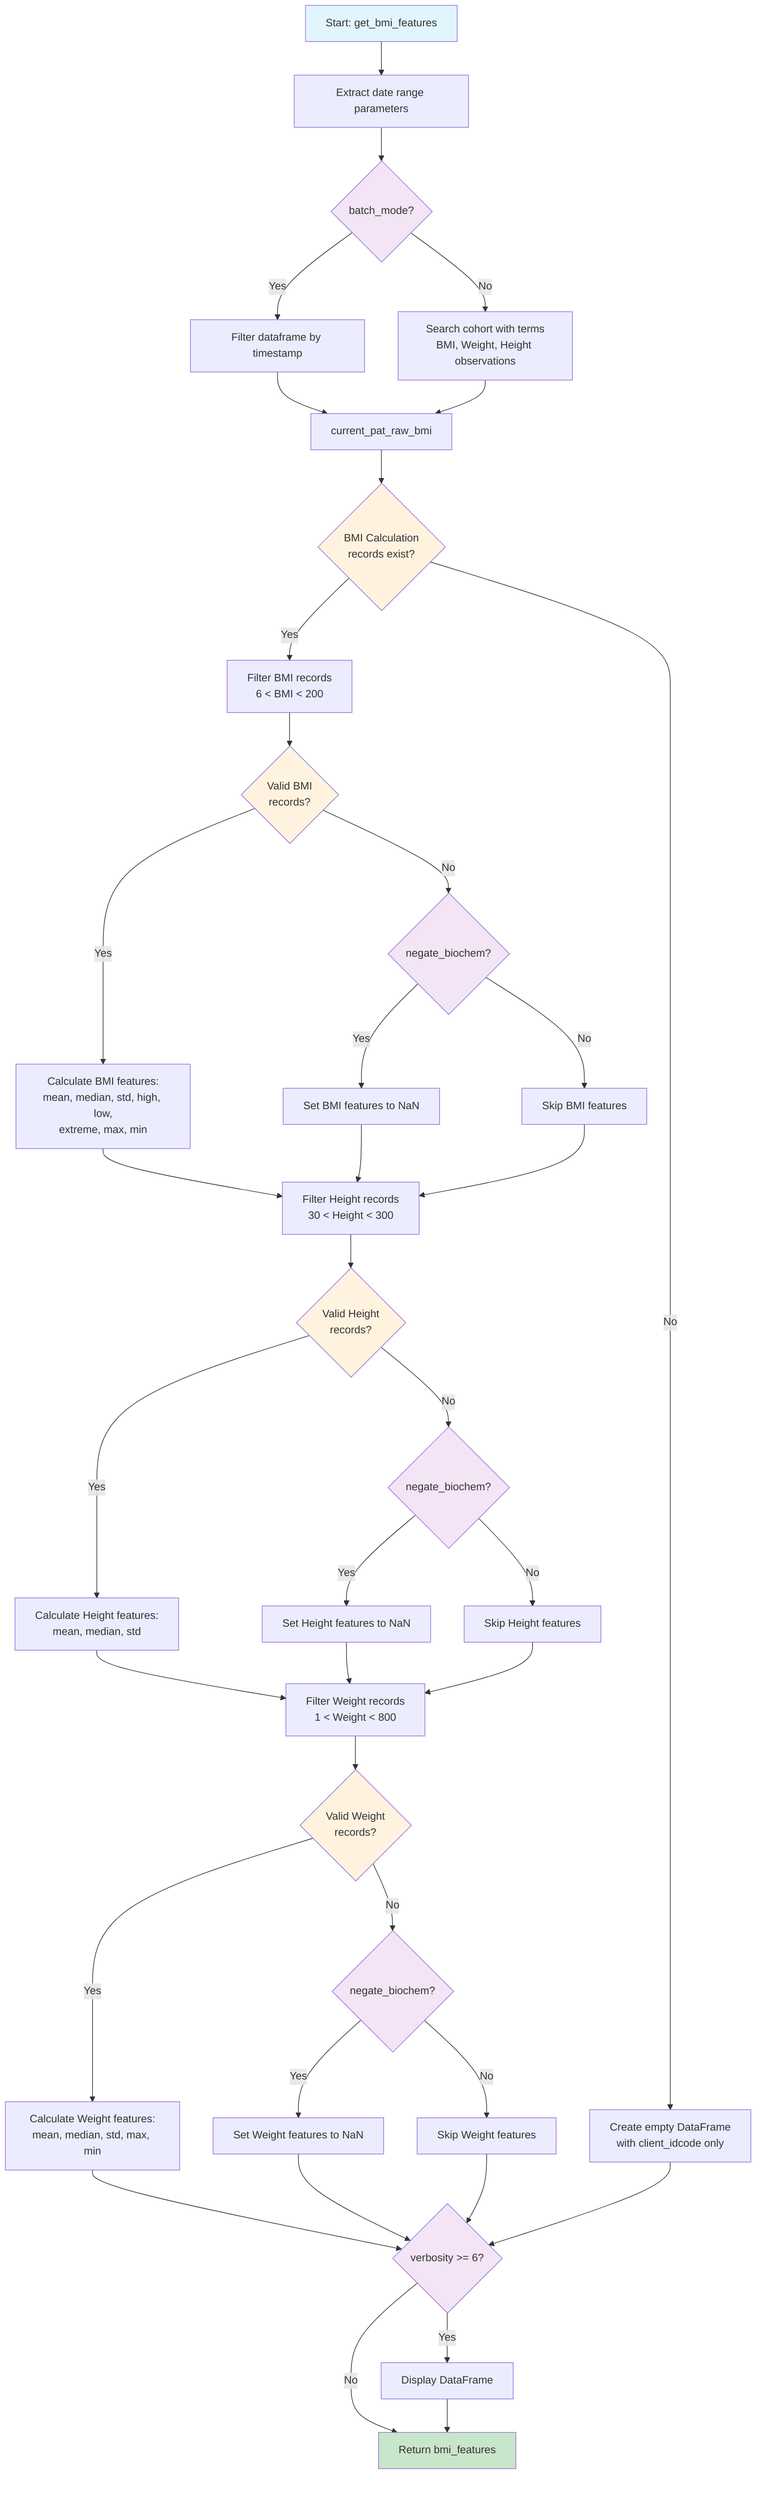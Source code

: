 flowchart TD
    A[Start: get_bmi_features] --> B[Extract date range parameters]
    B --> C{batch_mode?}
    
    C -->|Yes| D[Filter dataframe by timestamp]
    C -->|No| E[Search cohort with terms<br/>BMI, Weight, Height observations]
    
    D --> F[current_pat_raw_bmi]
    E --> F
    
    F --> G{BMI Calculation<br/>records exist?}
    
    G -->|No| H[Create empty DataFrame<br/>with client_idcode only]
    G -->|Yes| I[Filter BMI records<br/>6 < BMI < 200]
    
    I --> J{Valid BMI<br/>records?}
    
    J -->|Yes| K[Calculate BMI features:<br/>mean, median, std, high, low,<br/>extreme, max, min]
    J -->|No| L{negate_biochem?}
    
    L -->|Yes| M[Set BMI features to NaN]
    L -->|No| N[Skip BMI features]
    
    K --> O[Filter Height records<br/>30 < Height < 300]
    M --> O
    N --> O
    
    O --> P{Valid Height<br/>records?}
    
    P -->|Yes| Q[Calculate Height features:<br/>mean, median, std]
    P -->|No| R{negate_biochem?}
    
    R -->|Yes| S[Set Height features to NaN]
    R -->|No| T[Skip Height features]
    
    Q --> U[Filter Weight records<br/>1 < Weight < 800]
    S --> U
    T --> U
    
    U --> V{Valid Weight<br/>records?}
    
    V -->|Yes| W[Calculate Weight features:<br/>mean, median, std, max, min]
    V -->|No| X{negate_biochem?}
    
    X -->|Yes| Y[Set Weight features to NaN]
    X -->|No| Z[Skip Weight features]
    
    W --> AA{verbosity >= 6?}
    Y --> AA
    Z --> AA
    H --> AA
    
    AA -->|Yes| BB[Display DataFrame]
    AA -->|No| CC[Return bmi_features]
    
    BB --> CC
    
    style A fill:#e1f5fe
    style CC fill:#c8e6c9
    style G fill:#fff3e0
    style J fill:#fff3e0
    style P fill:#fff3e0
    style V fill:#fff3e0
    style C fill:#f3e5f5
    style L fill:#f3e5f5
    style R fill:#f3e5f5
    style X fill:#f3e5f5
    style AA fill:#f3e5f5